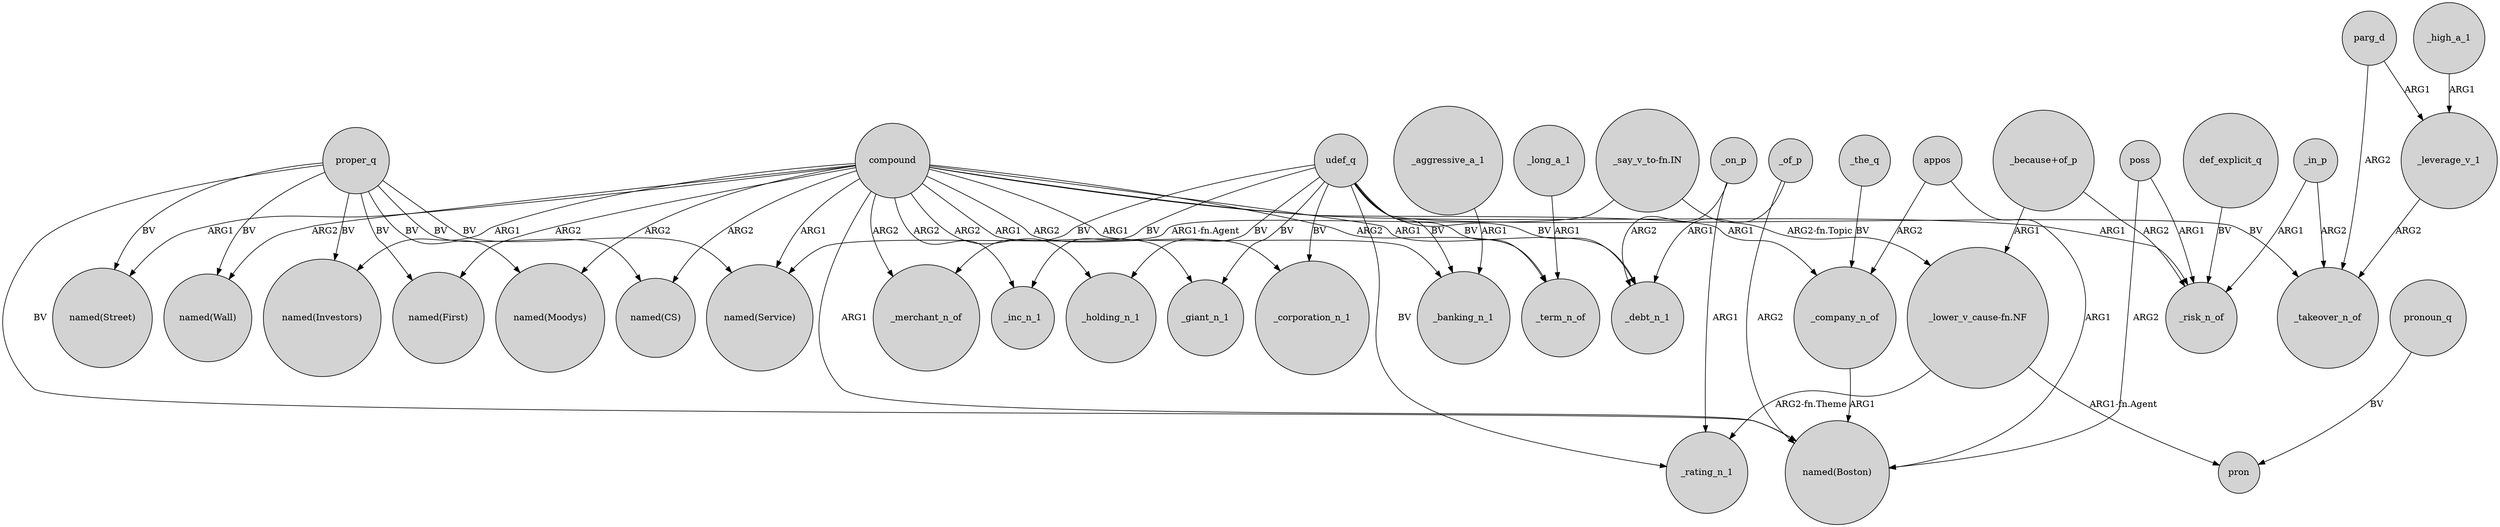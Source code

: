 digraph {
	node [shape=circle style=filled]
	compound -> "named(Moodys)" [label=ARG2]
	_of_p -> "named(Boston)" [label=ARG2]
	udef_q -> _merchant_n_of [label=BV]
	proper_q -> "named(Boston)" [label=BV]
	compound -> _debt_n_1 [label=ARG1]
	udef_q -> _inc_n_1 [label=BV]
	"_say_v_to-fn.IN" -> "named(Service)" [label="ARG1-fn.Agent"]
	compound -> _risk_n_of [label=ARG1]
	udef_q -> _rating_n_1 [label=BV]
	compound -> _term_n_of [label=ARG2]
	compound -> _giant_n_1 [label=ARG1]
	udef_q -> _takeover_n_of [label=BV]
	udef_q -> _debt_n_1 [label=BV]
	compound -> "named(Street)" [label=ARG1]
	_on_p -> _rating_n_1 [label=ARG1]
	proper_q -> "named(Wall)" [label=BV]
	_company_n_of -> "named(Boston)" [label=ARG1]
	"_because+of_p" -> _risk_n_of [label=ARG2]
	"_lower_v_cause-fn.NF" -> pron [label="ARG1-fn.Agent"]
	def_explicit_q -> _risk_n_of [label=BV]
	compound -> _corporation_n_1 [label=ARG2]
	compound -> "named(Investors)" [label=ARG1]
	proper_q -> "named(First)" [label=BV]
	compound -> "named(First)" [label=ARG2]
	compound -> _holding_n_1 [label=ARG2]
	proper_q -> "named(Moodys)" [label=BV]
	_in_p -> _takeover_n_of [label=ARG2]
	compound -> "named(Service)" [label=ARG1]
	_the_q -> _company_n_of [label=BV]
	compound -> "named(Boston)" [label=ARG1]
	proper_q -> "named(Street)" [label=BV]
	_on_p -> _debt_n_1 [label=ARG2]
	parg_d -> _leverage_v_1 [label=ARG1]
	compound -> _company_n_of [label=ARG1]
	pronoun_q -> pron [label=BV]
	"_lower_v_cause-fn.NF" -> _rating_n_1 [label="ARG2-fn.Theme"]
	proper_q -> "named(CS)" [label=BV]
	udef_q -> _corporation_n_1 [label=BV]
	compound -> "named(Wall)" [label=ARG2]
	compound -> _banking_n_1 [label=ARG1]
	_of_p -> _debt_n_1 [label=ARG1]
	appos -> _company_n_of [label=ARG2]
	udef_q -> _term_n_of [label=BV]
	proper_q -> "named(Service)" [label=BV]
	_aggressive_a_1 -> _banking_n_1 [label=ARG1]
	parg_d -> _takeover_n_of [label=ARG2]
	appos -> "named(Boston)" [label=ARG1]
	_in_p -> _risk_n_of [label=ARG1]
	poss -> "named(Boston)" [label=ARG2]
	"_because+of_p" -> "_lower_v_cause-fn.NF" [label=ARG1]
	_high_a_1 -> _leverage_v_1 [label=ARG1]
	compound -> _merchant_n_of [label=ARG2]
	udef_q -> _holding_n_1 [label=BV]
	udef_q -> _banking_n_1 [label=BV]
	proper_q -> "named(Investors)" [label=BV]
	udef_q -> _giant_n_1 [label=BV]
	poss -> _risk_n_of [label=ARG1]
	compound -> _inc_n_1 [label=ARG2]
	"_say_v_to-fn.IN" -> "_lower_v_cause-fn.NF" [label="ARG2-fn.Topic"]
	_long_a_1 -> _term_n_of [label=ARG1]
	_leverage_v_1 -> _takeover_n_of [label=ARG2]
	compound -> "named(CS)" [label=ARG2]
}
